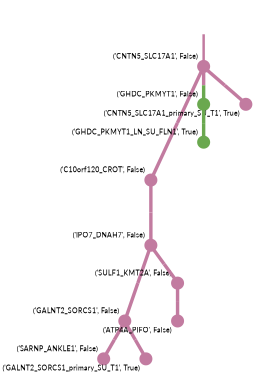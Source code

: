 strict digraph  {
graph[splines=false]; nodesep=0.7; rankdir=TB; ranksep=0.6; forcelabels=true; dpi=600; size=2.5;
0 [color="#c27ba0ff", fillcolor="#c27ba0ff", fixedsize=true, fontname=Lato, fontsize="12pt", height="0.25", label="", penwidth=3, shape=circle, style=filled, xlabel="('CNTN5_SLC17A1', False)"];
1 [color="#c27ba0ff", fillcolor="#c27ba0ff", fixedsize=true, fontname=Lato, fontsize="12pt", height="0.25", label="", penwidth=3, shape=circle, style=filled, xlabel="('C10orf120_CROT', False)"];
4 [color="#6aa84fff", fillcolor="#6aa84fff", fixedsize=true, fontname=Lato, fontsize="12pt", height="0.25", label="", penwidth=3, shape=circle, style=filled, xlabel="('GHDC_PKMYT1', False)"];
9 [color="#c27ba0ff", fillcolor="#c27ba0ff", fixedsize=true, fontname=Lato, fontsize="12pt", height="0.25", label="", penwidth=3, shape=circle, style=filled, xlabel="('CNTN5_SLC17A1_primary_SU_T1', True)"];
2 [color="#c27ba0ff", fillcolor="#c27ba0ff", fixedsize=true, fontname=Lato, fontsize="12pt", height="0.25", label="", penwidth=3, shape=circle, style=filled, xlabel="('IPO7_DNAH7', False)"];
3 [color="#c27ba0ff", fillcolor="#c27ba0ff", fixedsize=true, fontname=Lato, fontsize="12pt", height="0.25", label="", penwidth=3, shape=circle, style=filled, xlabel="('GALNT2_SORCS1', False)"];
5 [color="#c27ba0ff", fillcolor="#c27ba0ff", fixedsize=true, fontname=Lato, fontsize="12pt", height="0.25", label="", penwidth=3, shape=circle, style=filled, xlabel="('SULF1_KMT2A', False)"];
7 [color="#c27ba0ff", fillcolor="#c27ba0ff", fixedsize=true, fontname=Lato, fontsize="12pt", height="0.25", label="", penwidth=3, shape=circle, style=filled, xlabel="('SARNP_ANKLE1', False)"];
10 [color="#c27ba0ff", fillcolor="#c27ba0ff", fixedsize=true, fontname=Lato, fontsize="12pt", height="0.25", label="", penwidth=3, shape=circle, style=filled, xlabel="('GALNT2_SORCS1_primary_SU_T1', True)"];
8 [color="#6aa84fff", fillcolor="#6aa84fff", fixedsize=true, fontname=Lato, fontsize="12pt", height="0.25", label="", penwidth=3, shape=circle, style=filled, xlabel="('GHDC_PKMYT1_LN_SU_FLN1', True)"];
6 [color="#c27ba0ff", fillcolor="#c27ba0ff", fixedsize=true, fontname=Lato, fontsize="12pt", height="0.25", label="", penwidth=3, shape=circle, style=filled, xlabel="('ATP4A_PIFO', False)"];
normal [label="", penwidth=3, style=invis, xlabel="('CNTN5_SLC17A1', False)"];
0 -> 1  [arrowsize=0, color="#c27ba0ff;0.5:#c27ba0ff", minlen="3.0", penwidth="5.5", style=solid];
0 -> 4  [arrowsize=0, color="#c27ba0ff;0.5:#6aa84fff", minlen="1.8627450466156006", penwidth="5.5", style=solid];
0 -> 9  [arrowsize=0, color="#c27ba0ff;0.5:#c27ba0ff", minlen="1.1372549533843994", penwidth="5.5", style=solid];
1 -> 2  [arrowsize=0, color="#c27ba0ff;0.5:#c27ba0ff", minlen="2.1764705181121826", penwidth="5.5", style=solid];
4 -> 8  [arrowsize=0, color="#6aa84fff;0.5:#6aa84fff", minlen="1.1372549533843994", penwidth="5.5", style=solid];
2 -> 3  [arrowsize=0, color="#c27ba0ff;0.5:#c27ba0ff", minlen="2.098039150238037", penwidth="5.5", style=solid];
2 -> 5  [arrowsize=0, color="#c27ba0ff;0.5:#c27ba0ff", minlen="1.4313725233078003", penwidth="5.5", style=solid];
3 -> 7  [arrowsize=0, color="#c27ba0ff;0.5:#c27ba0ff", minlen="1.2745097875595093", penwidth="5.5", style=solid];
3 -> 10  [arrowsize=0, color="#c27ba0ff;0.5:#c27ba0ff", minlen="1.1372549533843994", penwidth="5.5", style=solid];
5 -> 6  [arrowsize=0, color="#c27ba0ff;0.5:#c27ba0ff", minlen="1.3529411554336548", penwidth="5.5", style=solid];
normal -> 0  [arrowsize=0, color="#c27ba0ff", label="", penwidth=4, style=solid];
}
